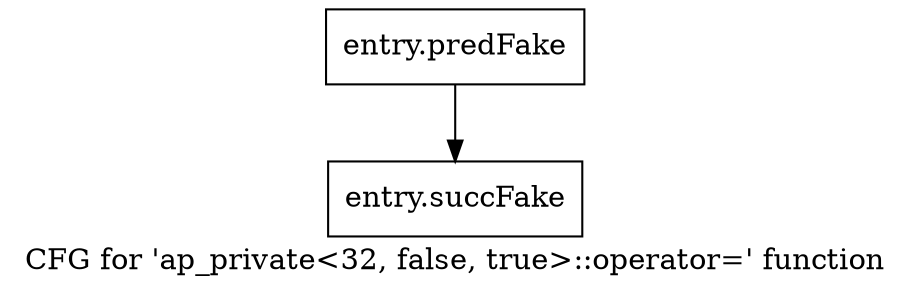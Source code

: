 digraph "CFG for 'ap_private\<32, false, true\>::operator=' function" {
	label="CFG for 'ap_private\<32, false, true\>::operator=' function";

	Node0x57ffa90 [shape=record,filename="",linenumber="",label="{entry.predFake}"];
	Node0x57ffa90 -> Node0x5859960[ callList="" memoryops="" filename="/home/omerfaruk/tools/Xilinx/Vitis_HLS/2023.2/include/etc/ap_private.h" execusionnum="230"];
	Node0x5859960 [shape=record,filename="/home/omerfaruk/tools/Xilinx/Vitis_HLS/2023.2/include/etc/ap_private.h",linenumber="1484",label="{entry.succFake}"];
}
